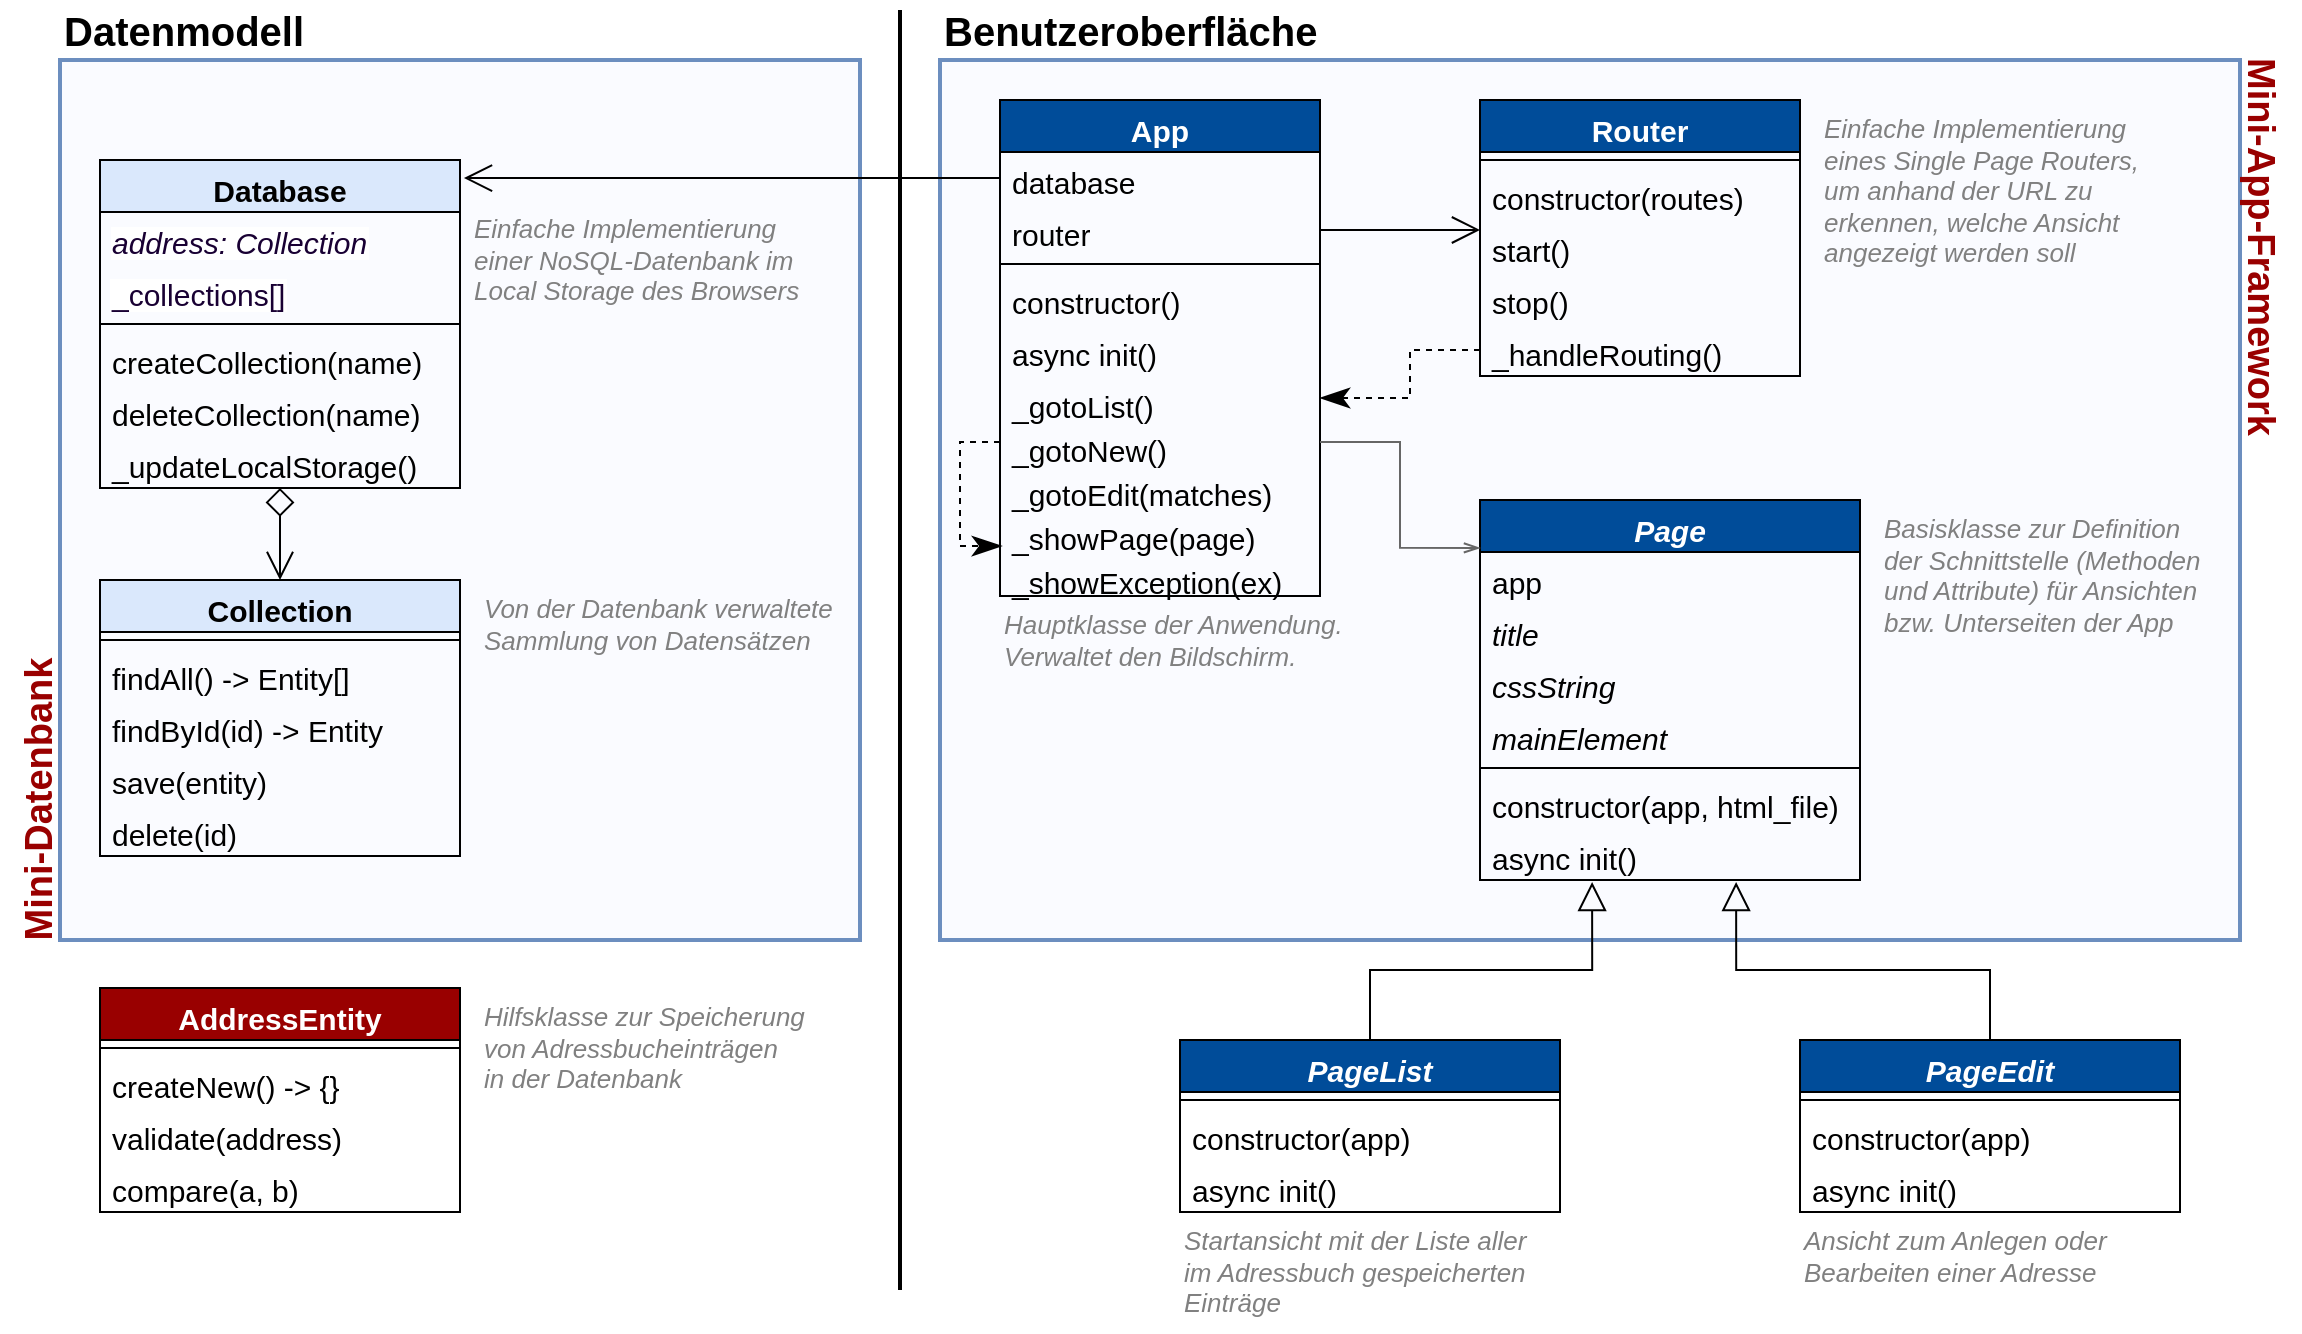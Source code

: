 <mxfile version="21.0.4" type="device" pages="2"><diagram name="alt" id="gewcMJZ1Z_0Oryai9zY1"><mxGraphModel dx="2234" dy="1173" grid="1" gridSize="10" guides="1" tooltips="1" connect="1" arrows="1" fold="1" page="0" pageScale="1" pageWidth="827" pageHeight="1169" math="0" shadow="0"><root><mxCell id="810E4ozcksoqxHECbWSF-0"/><mxCell id="810E4ozcksoqxHECbWSF-1" parent="810E4ozcksoqxHECbWSF-0"/><mxCell id="7myHhuKRYX317iCs845X-1" value="" style="rounded=0;whiteSpace=wrap;html=1;fillColor=#FAFBFF;strokeColor=#6c8ebf;strokeWidth=2;" vertex="1" parent="810E4ozcksoqxHECbWSF-1"><mxGeometry x="60" y="-55" width="650" height="440" as="geometry"/></mxCell><mxCell id="7myHhuKRYX317iCs845X-0" value="" style="rounded=0;whiteSpace=wrap;html=1;fillColor=#FAFBFF;strokeColor=#6c8ebf;strokeWidth=2;" vertex="1" parent="810E4ozcksoqxHECbWSF-1"><mxGeometry x="-380" y="-55" width="400" height="440" as="geometry"/></mxCell><mxCell id="810E4ozcksoqxHECbWSF-2" value="Database" style="swimlane;fontStyle=1;align=center;verticalAlign=top;childLayout=stackLayout;horizontal=1;startSize=26;horizontalStack=0;resizeParent=1;resizeParentMax=0;resizeLast=0;collapsible=0;marginBottom=0;fontSize=15;strokeColor=#000000;fillColor=#dae8fc;" vertex="1" parent="810E4ozcksoqxHECbWSF-1"><mxGeometry x="-360" y="-5" width="180" height="164" as="geometry"/></mxCell><mxCell id="810E4ozcksoqxHECbWSF-3" value="address: Collection" style="text;strokeColor=none;fillColor=none;align=left;verticalAlign=top;spacingLeft=4;spacingRight=4;overflow=hidden;rotatable=0;points=[[0,0.5],[1,0.5]];portConstraint=eastwest;fontSize=15;fontColor=#190033;labelBackgroundColor=default;fontStyle=2" vertex="1" parent="810E4ozcksoqxHECbWSF-2"><mxGeometry y="26" width="180" height="26" as="geometry"/></mxCell><mxCell id="810E4ozcksoqxHECbWSF-4" value="_collections[]" style="text;strokeColor=none;fillColor=none;align=left;verticalAlign=top;spacingLeft=4;spacingRight=4;overflow=hidden;rotatable=0;points=[[0,0.5],[1,0.5]];portConstraint=eastwest;fontSize=15;fontColor=#190033;labelBackgroundColor=default;" vertex="1" parent="810E4ozcksoqxHECbWSF-2"><mxGeometry y="52" width="180" height="26" as="geometry"/></mxCell><mxCell id="810E4ozcksoqxHECbWSF-5" value="" style="line;strokeWidth=1;fillColor=none;align=left;verticalAlign=middle;spacingTop=-1;spacingLeft=3;spacingRight=3;rotatable=0;labelPosition=right;points=[];portConstraint=eastwest;fontSize=15;fontColor=#4C0099;" vertex="1" parent="810E4ozcksoqxHECbWSF-2"><mxGeometry y="78" width="180" height="8" as="geometry"/></mxCell><mxCell id="810E4ozcksoqxHECbWSF-6" value="createCollection(name)" style="text;strokeColor=none;fillColor=none;align=left;verticalAlign=top;spacingLeft=4;spacingRight=4;overflow=hidden;rotatable=0;points=[[0,0.5],[1,0.5]];portConstraint=eastwest;fontSize=15;fontColor=#000000;" vertex="1" parent="810E4ozcksoqxHECbWSF-2"><mxGeometry y="86" width="180" height="26" as="geometry"/></mxCell><mxCell id="810E4ozcksoqxHECbWSF-7" value="deleteCollection(name)" style="text;strokeColor=none;fillColor=none;align=left;verticalAlign=top;spacingLeft=4;spacingRight=4;overflow=hidden;rotatable=0;points=[[0,0.5],[1,0.5]];portConstraint=eastwest;fontSize=15;fontColor=#000000;" vertex="1" parent="810E4ozcksoqxHECbWSF-2"><mxGeometry y="112" width="180" height="26" as="geometry"/></mxCell><mxCell id="810E4ozcksoqxHECbWSF-8" value="_updateLocalStorage()" style="text;strokeColor=none;fillColor=none;align=left;verticalAlign=top;spacingLeft=4;spacingRight=4;overflow=hidden;rotatable=0;points=[[0,0.5],[1,0.5]];portConstraint=eastwest;fontSize=15;fontColor=#000000;" vertex="1" parent="810E4ozcksoqxHECbWSF-2"><mxGeometry y="138" width="180" height="26" as="geometry"/></mxCell><mxCell id="810E4ozcksoqxHECbWSF-9" value="Collection" style="swimlane;fontStyle=1;align=center;verticalAlign=top;childLayout=stackLayout;horizontal=1;startSize=26;horizontalStack=0;resizeParent=1;resizeParentMax=0;resizeLast=0;collapsible=0;marginBottom=0;fontSize=15;strokeColor=#000000;fillColor=#dae8fc;" vertex="1" parent="810E4ozcksoqxHECbWSF-1"><mxGeometry x="-360" y="205" width="180" height="138" as="geometry"/></mxCell><mxCell id="810E4ozcksoqxHECbWSF-10" value="" style="line;strokeWidth=1;fillColor=none;align=left;verticalAlign=middle;spacingTop=-1;spacingLeft=3;spacingRight=3;rotatable=0;labelPosition=right;points=[];portConstraint=eastwest;fontSize=15;fontColor=#4C0099;" vertex="1" parent="810E4ozcksoqxHECbWSF-9"><mxGeometry y="26" width="180" height="8" as="geometry"/></mxCell><mxCell id="810E4ozcksoqxHECbWSF-11" value="findAll() -&gt; Entity[]" style="text;strokeColor=none;fillColor=none;align=left;verticalAlign=top;spacingLeft=4;spacingRight=4;overflow=hidden;rotatable=0;points=[[0,0.5],[1,0.5]];portConstraint=eastwest;fontSize=15;fontColor=#000000;" vertex="1" parent="810E4ozcksoqxHECbWSF-9"><mxGeometry y="34" width="180" height="26" as="geometry"/></mxCell><mxCell id="810E4ozcksoqxHECbWSF-12" value="findById(id) -&gt; Entity" style="text;strokeColor=none;fillColor=none;align=left;verticalAlign=top;spacingLeft=4;spacingRight=4;overflow=hidden;rotatable=0;points=[[0,0.5],[1,0.5]];portConstraint=eastwest;fontSize=15;fontColor=#000000;" vertex="1" parent="810E4ozcksoqxHECbWSF-9"><mxGeometry y="60" width="180" height="26" as="geometry"/></mxCell><mxCell id="810E4ozcksoqxHECbWSF-13" value="save(entity)" style="text;strokeColor=none;fillColor=none;align=left;verticalAlign=top;spacingLeft=4;spacingRight=4;overflow=hidden;rotatable=0;points=[[0,0.5],[1,0.5]];portConstraint=eastwest;fontSize=15;fontColor=#000000;" vertex="1" parent="810E4ozcksoqxHECbWSF-9"><mxGeometry y="86" width="180" height="26" as="geometry"/></mxCell><mxCell id="810E4ozcksoqxHECbWSF-14" value="delete(id)" style="text;strokeColor=none;fillColor=none;align=left;verticalAlign=top;spacingLeft=4;spacingRight=4;overflow=hidden;rotatable=0;points=[[0,0.5],[1,0.5]];portConstraint=eastwest;fontSize=15;fontColor=#000000;" vertex="1" parent="810E4ozcksoqxHECbWSF-9"><mxGeometry y="112" width="180" height="26" as="geometry"/></mxCell><mxCell id="810E4ozcksoqxHECbWSF-15" value="" style="endArrow=open;html=1;rounded=0;fontSize=15;fontColor=#190033;strokeColor=#000000;strokeWidth=1;endFill=0;endSize=12;startSize=12;startArrow=diamond;startFill=0;entryX=0.5;entryY=0;entryDx=0;entryDy=0;exitX=0.5;exitY=1;exitDx=0;exitDy=0;" edge="1" parent="810E4ozcksoqxHECbWSF-1" source="810E4ozcksoqxHECbWSF-2" target="810E4ozcksoqxHECbWSF-9"><mxGeometry width="50" height="50" relative="1" as="geometry"><mxPoint x="-280" y="175" as="sourcePoint"/><mxPoint x="230" y="265" as="targetPoint"/></mxGeometry></mxCell><mxCell id="810E4ozcksoqxHECbWSF-16" value="&lt;div style=&quot;font-size: 20px&quot;&gt;&lt;font style=&quot;font-size: 20px&quot;&gt;&lt;b&gt;Datenmodell&lt;/b&gt;&lt;/font&gt;&lt;/div&gt;" style="text;html=1;align=left;verticalAlign=middle;resizable=0;points=[];autosize=1;strokeColor=none;fillColor=none;" vertex="1" parent="810E4ozcksoqxHECbWSF-1"><mxGeometry x="-380" y="-80" width="140" height="20" as="geometry"/></mxCell><mxCell id="810E4ozcksoqxHECbWSF-17" value="" style="endArrow=none;html=1;rounded=0;fontSize=12;fontColor=#000000;strokeWidth=2;strokeColor=#000000;" edge="1" parent="810E4ozcksoqxHECbWSF-1"><mxGeometry width="50" height="50" relative="1" as="geometry"><mxPoint x="40" y="560" as="sourcePoint"/><mxPoint x="40" y="-80" as="targetPoint"/></mxGeometry></mxCell><mxCell id="810E4ozcksoqxHECbWSF-18" value="Benutzeroberfläche" style="text;html=1;align=left;verticalAlign=middle;resizable=0;points=[];autosize=1;strokeColor=none;fillColor=none;fontStyle=1;fontSize=20;" vertex="1" parent="810E4ozcksoqxHECbWSF-1"><mxGeometry x="60" y="-85" width="200" height="30" as="geometry"/></mxCell><mxCell id="810E4ozcksoqxHECbWSF-19" value="Router" style="swimlane;fontStyle=1;align=center;verticalAlign=top;childLayout=stackLayout;horizontal=1;startSize=26;horizontalStack=0;resizeParent=1;resizeParentMax=0;resizeLast=0;collapsible=0;marginBottom=0;labelBackgroundColor=none;labelBorderColor=none;fontSize=15;strokeColor=#000000;fillColor=#004C99;fontColor=#FFFFFF;" vertex="1" parent="810E4ozcksoqxHECbWSF-1"><mxGeometry x="330" y="-35" width="160" height="138" as="geometry"/></mxCell><mxCell id="810E4ozcksoqxHECbWSF-20" value="" style="line;strokeWidth=1;fillColor=none;align=left;verticalAlign=middle;spacingTop=-1;spacingLeft=3;spacingRight=3;rotatable=0;labelPosition=right;points=[];portConstraint=eastwest;labelBackgroundColor=none;labelBorderColor=none;fontSize=15;fontColor=#FFFFFF;" vertex="1" parent="810E4ozcksoqxHECbWSF-19"><mxGeometry y="26" width="160" height="8" as="geometry"/></mxCell><mxCell id="810E4ozcksoqxHECbWSF-21" value="constructor(routes)" style="text;strokeColor=none;fillColor=none;align=left;verticalAlign=top;spacingLeft=4;spacingRight=4;overflow=hidden;rotatable=0;points=[[0,0.5],[1,0.5]];portConstraint=eastwest;labelBackgroundColor=none;labelBorderColor=none;fontSize=15;fontColor=#000000;" vertex="1" parent="810E4ozcksoqxHECbWSF-19"><mxGeometry y="34" width="160" height="26" as="geometry"/></mxCell><mxCell id="810E4ozcksoqxHECbWSF-22" value="start()" style="text;strokeColor=none;fillColor=none;align=left;verticalAlign=top;spacingLeft=4;spacingRight=4;overflow=hidden;rotatable=0;points=[[0,0.5],[1,0.5]];portConstraint=eastwest;labelBackgroundColor=none;labelBorderColor=none;fontSize=15;fontColor=#000000;" vertex="1" parent="810E4ozcksoqxHECbWSF-19"><mxGeometry y="60" width="160" height="26" as="geometry"/></mxCell><mxCell id="810E4ozcksoqxHECbWSF-23" value="stop()" style="text;strokeColor=none;fillColor=none;align=left;verticalAlign=top;spacingLeft=4;spacingRight=4;overflow=hidden;rotatable=0;points=[[0,0.5],[1,0.5]];portConstraint=eastwest;labelBackgroundColor=none;labelBorderColor=none;fontSize=15;fontColor=#000000;" vertex="1" parent="810E4ozcksoqxHECbWSF-19"><mxGeometry y="86" width="160" height="26" as="geometry"/></mxCell><mxCell id="810E4ozcksoqxHECbWSF-24" value="_handleRouting()" style="text;strokeColor=none;fillColor=none;align=left;verticalAlign=top;spacingLeft=4;spacingRight=4;overflow=hidden;rotatable=0;points=[[0,0.5],[1,0.5]];portConstraint=eastwest;labelBackgroundColor=none;labelBorderColor=none;fontSize=15;fontColor=#000000;" vertex="1" parent="810E4ozcksoqxHECbWSF-19"><mxGeometry y="112" width="160" height="26" as="geometry"/></mxCell><mxCell id="810E4ozcksoqxHECbWSF-25" value="App" style="swimlane;fontStyle=1;align=center;verticalAlign=top;childLayout=stackLayout;horizontal=1;startSize=26;horizontalStack=0;resizeParent=1;resizeParentMax=0;resizeLast=0;collapsible=0;marginBottom=0;labelBackgroundColor=none;labelBorderColor=none;fontSize=15;fontColor=#FFFFFF;strokeColor=#000000;fillColor=#004C99;" vertex="1" parent="810E4ozcksoqxHECbWSF-1"><mxGeometry x="90" y="-35" width="160" height="248" as="geometry"/></mxCell><mxCell id="810E4ozcksoqxHECbWSF-26" value="database" style="text;strokeColor=none;fillColor=none;align=left;verticalAlign=top;spacingLeft=4;spacingRight=4;overflow=hidden;rotatable=0;points=[[0,0.5],[1,0.5]];portConstraint=eastwest;labelBackgroundColor=none;labelBorderColor=none;fontSize=15;fontColor=#000000;" vertex="1" parent="810E4ozcksoqxHECbWSF-25"><mxGeometry y="26" width="160" height="26" as="geometry"/></mxCell><mxCell id="810E4ozcksoqxHECbWSF-27" value="router" style="text;strokeColor=none;fillColor=none;align=left;verticalAlign=top;spacingLeft=4;spacingRight=4;overflow=hidden;rotatable=0;points=[[0,0.5],[1,0.5]];portConstraint=eastwest;labelBackgroundColor=none;labelBorderColor=none;fontSize=15;fontColor=#000000;" vertex="1" parent="810E4ozcksoqxHECbWSF-25"><mxGeometry y="52" width="160" height="26" as="geometry"/></mxCell><mxCell id="810E4ozcksoqxHECbWSF-28" value="" style="line;strokeWidth=1;fillColor=none;align=left;verticalAlign=middle;spacingTop=-1;spacingLeft=3;spacingRight=3;rotatable=0;labelPosition=right;points=[];portConstraint=eastwest;labelBackgroundColor=none;labelBorderColor=none;fontSize=15;fontColor=#000000;" vertex="1" parent="810E4ozcksoqxHECbWSF-25"><mxGeometry y="78" width="160" height="8" as="geometry"/></mxCell><mxCell id="810E4ozcksoqxHECbWSF-29" value="constructor()" style="text;strokeColor=none;fillColor=none;align=left;verticalAlign=top;spacingLeft=4;spacingRight=4;overflow=hidden;rotatable=0;points=[[0,0.5],[1,0.5]];portConstraint=eastwest;labelBackgroundColor=none;labelBorderColor=none;fontSize=15;fontColor=#000000;" vertex="1" parent="810E4ozcksoqxHECbWSF-25"><mxGeometry y="86" width="160" height="26" as="geometry"/></mxCell><mxCell id="810E4ozcksoqxHECbWSF-30" value="async init()" style="text;strokeColor=none;fillColor=none;align=left;verticalAlign=top;spacingLeft=4;spacingRight=4;overflow=hidden;rotatable=0;points=[[0,0.5],[1,0.5]];portConstraint=eastwest;labelBackgroundColor=none;labelBorderColor=none;fontSize=15;fontColor=#000000;" vertex="1" parent="810E4ozcksoqxHECbWSF-25"><mxGeometry y="112" width="160" height="26" as="geometry"/></mxCell><mxCell id="810E4ozcksoqxHECbWSF-31" style="edgeStyle=orthogonalEdgeStyle;rounded=0;orthogonalLoop=1;jettySize=auto;html=1;entryX=0.006;entryY=0.864;entryDx=0;entryDy=0;entryPerimeter=0;dashed=1;fontSize=15;fontColor=#FFFFFF;startArrow=none;startFill=0;endArrow=classicThin;endFill=1;startSize=12;endSize=12;strokeColor=#000000;strokeWidth=1;exitX=0;exitY=0.5;exitDx=0;exitDy=0;" edge="1" parent="810E4ozcksoqxHECbWSF-25" source="810E4ozcksoqxHECbWSF-33" target="810E4ozcksoqxHECbWSF-35"><mxGeometry relative="1" as="geometry"/></mxCell><mxCell id="810E4ozcksoqxHECbWSF-32" value="_gotoList()" style="text;strokeColor=none;fillColor=none;align=left;verticalAlign=top;spacingLeft=4;spacingRight=4;overflow=hidden;rotatable=0;points=[[0,0.5],[1,0.5]];portConstraint=eastwest;labelBackgroundColor=none;labelBorderColor=none;fontSize=15;fontColor=#000000;" vertex="1" parent="810E4ozcksoqxHECbWSF-25"><mxGeometry y="138" width="160" height="22" as="geometry"/></mxCell><mxCell id="810E4ozcksoqxHECbWSF-33" value="_gotoNew()" style="text;strokeColor=none;fillColor=none;align=left;verticalAlign=top;spacingLeft=4;spacingRight=4;overflow=hidden;rotatable=0;points=[[0,0.5],[1,0.5]];portConstraint=eastwest;labelBackgroundColor=none;labelBorderColor=none;fontSize=15;fontColor=#000000;" vertex="1" parent="810E4ozcksoqxHECbWSF-25"><mxGeometry y="160" width="160" height="22" as="geometry"/></mxCell><mxCell id="810E4ozcksoqxHECbWSF-34" value="_gotoEdit(matches)" style="text;strokeColor=none;fillColor=none;align=left;verticalAlign=top;spacingLeft=4;spacingRight=4;overflow=hidden;rotatable=0;points=[[0,0.5],[1,0.5]];portConstraint=eastwest;labelBackgroundColor=none;labelBorderColor=none;fontSize=15;fontColor=#000000;" vertex="1" parent="810E4ozcksoqxHECbWSF-25"><mxGeometry y="182" width="160" height="22" as="geometry"/></mxCell><mxCell id="810E4ozcksoqxHECbWSF-35" value="_showPage(page)" style="text;strokeColor=none;fillColor=none;align=left;verticalAlign=top;spacingLeft=4;spacingRight=4;overflow=hidden;rotatable=0;points=[[0,0.5],[1,0.5]];portConstraint=eastwest;labelBackgroundColor=none;labelBorderColor=none;fontSize=15;fontColor=#000000;" vertex="1" parent="810E4ozcksoqxHECbWSF-25"><mxGeometry y="204" width="160" height="22" as="geometry"/></mxCell><mxCell id="810E4ozcksoqxHECbWSF-36" value="_showException(ex)" style="text;strokeColor=none;fillColor=none;align=left;verticalAlign=top;spacingLeft=4;spacingRight=4;overflow=hidden;rotatable=0;points=[[0,0.5],[1,0.5]];portConstraint=eastwest;labelBackgroundColor=none;labelBorderColor=none;fontSize=15;fontColor=#000000;" vertex="1" parent="810E4ozcksoqxHECbWSF-25"><mxGeometry y="226" width="160" height="22" as="geometry"/></mxCell><mxCell id="810E4ozcksoqxHECbWSF-37" style="edgeStyle=orthogonalEdgeStyle;rounded=0;orthogonalLoop=1;jettySize=auto;html=1;exitX=0;exitY=0.5;exitDx=0;exitDy=0;entryX=1.011;entryY=0.055;entryDx=0;entryDy=0;entryPerimeter=0;fontSize=15;fontColor=#FFFFFF;startArrow=none;startFill=0;endArrow=open;endFill=0;startSize=12;endSize=12;strokeColor=#000000;strokeWidth=1;" edge="1" parent="810E4ozcksoqxHECbWSF-1" source="810E4ozcksoqxHECbWSF-26" target="810E4ozcksoqxHECbWSF-2"><mxGeometry relative="1" as="geometry"/></mxCell><mxCell id="810E4ozcksoqxHECbWSF-38" style="edgeStyle=orthogonalEdgeStyle;rounded=0;orthogonalLoop=1;jettySize=auto;html=1;exitX=1;exitY=0.5;exitDx=0;exitDy=0;entryX=0;entryY=0.192;entryDx=0;entryDy=0;entryPerimeter=0;fontSize=15;fontColor=#FFFFFF;startArrow=none;startFill=0;endArrow=open;endFill=0;startSize=12;endSize=12;strokeColor=#000000;strokeWidth=1;" edge="1" parent="810E4ozcksoqxHECbWSF-1" source="810E4ozcksoqxHECbWSF-27" target="810E4ozcksoqxHECbWSF-22"><mxGeometry relative="1" as="geometry"/></mxCell><mxCell id="810E4ozcksoqxHECbWSF-39" style="edgeStyle=orthogonalEdgeStyle;rounded=0;orthogonalLoop=1;jettySize=auto;html=1;fontSize=15;fontColor=#FFFFFF;startArrow=none;startFill=0;endArrow=classicThin;endFill=1;startSize=12;endSize=12;strokeColor=#000000;strokeWidth=1;dashed=1;" edge="1" parent="810E4ozcksoqxHECbWSF-1" source="810E4ozcksoqxHECbWSF-24" target="810E4ozcksoqxHECbWSF-32"><mxGeometry relative="1" as="geometry"/></mxCell><mxCell id="810E4ozcksoqxHECbWSF-40" value="Page" style="swimlane;fontStyle=3;align=center;verticalAlign=top;childLayout=stackLayout;horizontal=1;startSize=26;horizontalStack=0;resizeParent=1;resizeParentMax=0;resizeLast=0;collapsible=0;marginBottom=0;labelBackgroundColor=none;labelBorderColor=none;fontSize=15;fontColor=#FFFFFF;strokeColor=#000000;fillColor=#004C99;" vertex="1" parent="810E4ozcksoqxHECbWSF-1"><mxGeometry x="330" y="165" width="190" height="190" as="geometry"/></mxCell><mxCell id="810E4ozcksoqxHECbWSF-41" value="app" style="text;strokeColor=none;fillColor=none;align=left;verticalAlign=top;spacingLeft=4;spacingRight=4;overflow=hidden;rotatable=0;points=[[0,0.5],[1,0.5]];portConstraint=eastwest;labelBackgroundColor=none;labelBorderColor=none;fontSize=15;fontColor=#000000;" vertex="1" parent="810E4ozcksoqxHECbWSF-40"><mxGeometry y="26" width="190" height="26" as="geometry"/></mxCell><mxCell id="810E4ozcksoqxHECbWSF-42" value="title" style="text;strokeColor=none;fillColor=none;align=left;verticalAlign=top;spacingLeft=4;spacingRight=4;overflow=hidden;rotatable=0;points=[[0,0.5],[1,0.5]];portConstraint=eastwest;labelBackgroundColor=none;labelBorderColor=none;fontSize=15;fontColor=#000000;fontStyle=2" vertex="1" parent="810E4ozcksoqxHECbWSF-40"><mxGeometry y="52" width="190" height="26" as="geometry"/></mxCell><mxCell id="810E4ozcksoqxHECbWSF-43" value="cssString" style="text;strokeColor=none;fillColor=none;align=left;verticalAlign=top;spacingLeft=4;spacingRight=4;overflow=hidden;rotatable=0;points=[[0,0.5],[1,0.5]];portConstraint=eastwest;labelBackgroundColor=none;labelBorderColor=none;fontSize=15;fontColor=#000000;fontStyle=2" vertex="1" parent="810E4ozcksoqxHECbWSF-40"><mxGeometry y="78" width="190" height="26" as="geometry"/></mxCell><mxCell id="810E4ozcksoqxHECbWSF-44" value="mainElement" style="text;strokeColor=none;fillColor=none;align=left;verticalAlign=top;spacingLeft=4;spacingRight=4;overflow=hidden;rotatable=0;points=[[0,0.5],[1,0.5]];portConstraint=eastwest;labelBackgroundColor=none;labelBorderColor=none;fontSize=15;fontColor=#000000;fontStyle=2" vertex="1" parent="810E4ozcksoqxHECbWSF-40"><mxGeometry y="104" width="190" height="26" as="geometry"/></mxCell><mxCell id="810E4ozcksoqxHECbWSF-45" value="" style="line;strokeWidth=1;fillColor=none;align=left;verticalAlign=middle;spacingTop=-1;spacingLeft=3;spacingRight=3;rotatable=0;labelPosition=right;points=[];portConstraint=eastwest;labelBackgroundColor=none;labelBorderColor=none;fontSize=15;fontColor=#FFFFFF;" vertex="1" parent="810E4ozcksoqxHECbWSF-40"><mxGeometry y="130" width="190" height="8" as="geometry"/></mxCell><mxCell id="810E4ozcksoqxHECbWSF-46" value="constructor(app, html_file)" style="text;strokeColor=none;fillColor=none;align=left;verticalAlign=top;spacingLeft=4;spacingRight=4;overflow=hidden;rotatable=0;points=[[0,0.5],[1,0.5]];portConstraint=eastwest;labelBackgroundColor=none;labelBorderColor=none;fontSize=15;fontColor=#000000;" vertex="1" parent="810E4ozcksoqxHECbWSF-40"><mxGeometry y="138" width="190" height="26" as="geometry"/></mxCell><mxCell id="810E4ozcksoqxHECbWSF-47" value="async init()" style="text;strokeColor=none;fillColor=none;align=left;verticalAlign=top;spacingLeft=4;spacingRight=4;overflow=hidden;rotatable=0;points=[[0,0.5],[1,0.5]];portConstraint=eastwest;labelBackgroundColor=none;labelBorderColor=none;fontSize=15;fontColor=#000000;" vertex="1" parent="810E4ozcksoqxHECbWSF-40"><mxGeometry y="164" width="190" height="26" as="geometry"/></mxCell><mxCell id="810E4ozcksoqxHECbWSF-48" style="edgeStyle=orthogonalEdgeStyle;rounded=0;orthogonalLoop=1;jettySize=auto;html=1;exitX=1;exitY=0.5;exitDx=0;exitDy=0;entryX=0;entryY=0.126;entryDx=0;entryDy=0;entryPerimeter=0;fontSize=15;fontColor=#000000;startArrow=none;startFill=0;endArrow=openThin;endFill=0;startSize=6;endSize=6;strokeColor=#666666;strokeWidth=1;fillColor=#f5f5f5;" edge="1" parent="810E4ozcksoqxHECbWSF-1" source="810E4ozcksoqxHECbWSF-33" target="810E4ozcksoqxHECbWSF-40"><mxGeometry relative="1" as="geometry"/></mxCell><mxCell id="810E4ozcksoqxHECbWSF-49" style="edgeStyle=orthogonalEdgeStyle;rounded=0;orthogonalLoop=1;jettySize=auto;html=1;exitX=0.5;exitY=0;exitDx=0;exitDy=0;entryX=0.295;entryY=1.038;entryDx=0;entryDy=0;entryPerimeter=0;fontSize=15;fontColor=#000000;startArrow=none;startFill=0;endArrow=block;endFill=0;startSize=12;endSize=12;strokeColor=#000000;strokeWidth=1;" edge="1" parent="810E4ozcksoqxHECbWSF-1" source="810E4ozcksoqxHECbWSF-50" target="810E4ozcksoqxHECbWSF-47"><mxGeometry relative="1" as="geometry"/></mxCell><mxCell id="810E4ozcksoqxHECbWSF-50" value="PageList" style="swimlane;fontStyle=3;align=center;verticalAlign=top;childLayout=stackLayout;horizontal=1;startSize=26;horizontalStack=0;resizeParent=1;resizeParentMax=0;resizeLast=0;collapsible=0;marginBottom=0;labelBackgroundColor=none;labelBorderColor=none;fontSize=15;fontColor=#FFFFFF;strokeColor=#000000;fillColor=#004C99;" vertex="1" parent="810E4ozcksoqxHECbWSF-1"><mxGeometry x="180" y="435" width="190" height="86" as="geometry"/></mxCell><mxCell id="810E4ozcksoqxHECbWSF-51" value="" style="line;strokeWidth=1;fillColor=none;align=left;verticalAlign=middle;spacingTop=-1;spacingLeft=3;spacingRight=3;rotatable=0;labelPosition=right;points=[];portConstraint=eastwest;labelBackgroundColor=none;labelBorderColor=none;fontSize=15;fontColor=#FFFFFF;" vertex="1" parent="810E4ozcksoqxHECbWSF-50"><mxGeometry y="26" width="190" height="8" as="geometry"/></mxCell><mxCell id="810E4ozcksoqxHECbWSF-52" value="constructor(app)" style="text;strokeColor=none;fillColor=none;align=left;verticalAlign=top;spacingLeft=4;spacingRight=4;overflow=hidden;rotatable=0;points=[[0,0.5],[1,0.5]];portConstraint=eastwest;labelBackgroundColor=none;labelBorderColor=none;fontSize=15;fontColor=#000000;" vertex="1" parent="810E4ozcksoqxHECbWSF-50"><mxGeometry y="34" width="190" height="26" as="geometry"/></mxCell><mxCell id="810E4ozcksoqxHECbWSF-53" value="async init()" style="text;strokeColor=none;fillColor=none;align=left;verticalAlign=top;spacingLeft=4;spacingRight=4;overflow=hidden;rotatable=0;points=[[0,0.5],[1,0.5]];portConstraint=eastwest;labelBackgroundColor=none;labelBorderColor=none;fontSize=15;fontColor=#000000;" vertex="1" parent="810E4ozcksoqxHECbWSF-50"><mxGeometry y="60" width="190" height="26" as="geometry"/></mxCell><mxCell id="810E4ozcksoqxHECbWSF-54" style="edgeStyle=orthogonalEdgeStyle;rounded=0;orthogonalLoop=1;jettySize=auto;html=1;entryX=0.674;entryY=1.038;entryDx=0;entryDy=0;entryPerimeter=0;fontSize=15;fontColor=#000000;startArrow=none;startFill=0;endArrow=block;endFill=0;startSize=12;endSize=12;strokeColor=#000000;strokeWidth=1;" edge="1" parent="810E4ozcksoqxHECbWSF-1" source="810E4ozcksoqxHECbWSF-55" target="810E4ozcksoqxHECbWSF-47"><mxGeometry relative="1" as="geometry"/></mxCell><mxCell id="810E4ozcksoqxHECbWSF-55" value="PageEdit" style="swimlane;fontStyle=3;align=center;verticalAlign=top;childLayout=stackLayout;horizontal=1;startSize=26;horizontalStack=0;resizeParent=1;resizeParentMax=0;resizeLast=0;collapsible=0;marginBottom=0;labelBackgroundColor=none;labelBorderColor=none;fontSize=15;fontColor=#FFFFFF;strokeColor=#000000;fillColor=#004C99;" vertex="1" parent="810E4ozcksoqxHECbWSF-1"><mxGeometry x="490" y="435" width="190" height="86" as="geometry"/></mxCell><mxCell id="810E4ozcksoqxHECbWSF-56" value="" style="line;strokeWidth=1;fillColor=none;align=left;verticalAlign=middle;spacingTop=-1;spacingLeft=3;spacingRight=3;rotatable=0;labelPosition=right;points=[];portConstraint=eastwest;labelBackgroundColor=none;labelBorderColor=none;fontSize=15;fontColor=#FFFFFF;" vertex="1" parent="810E4ozcksoqxHECbWSF-55"><mxGeometry y="26" width="190" height="8" as="geometry"/></mxCell><mxCell id="810E4ozcksoqxHECbWSF-57" value="constructor(app)" style="text;strokeColor=none;fillColor=none;align=left;verticalAlign=top;spacingLeft=4;spacingRight=4;overflow=hidden;rotatable=0;points=[[0,0.5],[1,0.5]];portConstraint=eastwest;labelBackgroundColor=none;labelBorderColor=none;fontSize=15;fontColor=#000000;" vertex="1" parent="810E4ozcksoqxHECbWSF-55"><mxGeometry y="34" width="190" height="26" as="geometry"/></mxCell><mxCell id="810E4ozcksoqxHECbWSF-58" value="async init()" style="text;strokeColor=none;fillColor=none;align=left;verticalAlign=top;spacingLeft=4;spacingRight=4;overflow=hidden;rotatable=0;points=[[0,0.5],[1,0.5]];portConstraint=eastwest;labelBackgroundColor=none;labelBorderColor=none;fontSize=15;fontColor=#000000;" vertex="1" parent="810E4ozcksoqxHECbWSF-55"><mxGeometry y="60" width="190" height="26" as="geometry"/></mxCell><mxCell id="810E4ozcksoqxHECbWSF-59" value="AddressEntity" style="swimlane;fontStyle=1;align=center;verticalAlign=top;childLayout=stackLayout;horizontal=1;startSize=26;horizontalStack=0;resizeParent=1;resizeParentMax=0;resizeLast=0;collapsible=1;marginBottom=0;fillColor=#990000;fontColor=#FFFFFF;fontSize=15;" vertex="1" parent="810E4ozcksoqxHECbWSF-1"><mxGeometry x="-360" y="409" width="180" height="112" as="geometry"/></mxCell><mxCell id="810E4ozcksoqxHECbWSF-60" value="" style="line;strokeWidth=1;fillColor=none;align=left;verticalAlign=middle;spacingTop=-1;spacingLeft=3;spacingRight=3;rotatable=0;labelPosition=right;points=[];portConstraint=eastwest;strokeColor=inherit;" vertex="1" parent="810E4ozcksoqxHECbWSF-59"><mxGeometry y="26" width="180" height="8" as="geometry"/></mxCell><mxCell id="810E4ozcksoqxHECbWSF-61" value="createNew() -&gt; {}" style="text;strokeColor=none;fillColor=none;align=left;verticalAlign=top;spacingLeft=4;spacingRight=4;overflow=hidden;rotatable=0;points=[[0,0.5],[1,0.5]];portConstraint=eastwest;fontSize=15;" vertex="1" parent="810E4ozcksoqxHECbWSF-59"><mxGeometry y="34" width="180" height="26" as="geometry"/></mxCell><mxCell id="810E4ozcksoqxHECbWSF-62" value="validate(address)" style="text;strokeColor=none;fillColor=none;align=left;verticalAlign=top;spacingLeft=4;spacingRight=4;overflow=hidden;rotatable=0;points=[[0,0.5],[1,0.5]];portConstraint=eastwest;fontSize=15;" vertex="1" parent="810E4ozcksoqxHECbWSF-59"><mxGeometry y="60" width="180" height="26" as="geometry"/></mxCell><mxCell id="810E4ozcksoqxHECbWSF-63" value="compare(a, b)" style="text;strokeColor=none;fillColor=none;align=left;verticalAlign=top;spacingLeft=4;spacingRight=4;overflow=hidden;rotatable=0;points=[[0,0.5],[1,0.5]];portConstraint=eastwest;fontSize=15;" vertex="1" parent="810E4ozcksoqxHECbWSF-59"><mxGeometry y="86" width="180" height="26" as="geometry"/></mxCell><mxCell id="810E4ozcksoqxHECbWSF-64" value="&lt;div&gt;Einfache Implementierung&lt;/div&gt;&lt;div&gt;einer NoSQL-Datenbank im&lt;/div&gt;&lt;div&gt;Local Storage des Browsers&lt;br&gt;&lt;/div&gt;" style="text;html=1;align=left;verticalAlign=top;resizable=0;points=[];autosize=1;strokeColor=none;fillColor=none;fontSize=13;fontColor=#808080;fontStyle=2" vertex="1" parent="810E4ozcksoqxHECbWSF-1"><mxGeometry x="-175" y="15" width="190" height="60" as="geometry"/></mxCell><mxCell id="810E4ozcksoqxHECbWSF-65" value="&lt;div&gt;Von der Datenbank verwaltete&lt;/div&gt;&lt;div&gt;Sammlung von Datensätzen&lt;br&gt;&lt;/div&gt;" style="text;html=1;align=left;verticalAlign=top;resizable=0;points=[];autosize=1;strokeColor=none;fillColor=none;fontSize=13;fontColor=#808080;fontStyle=2" vertex="1" parent="810E4ozcksoqxHECbWSF-1"><mxGeometry x="-170" y="205" width="200" height="40" as="geometry"/></mxCell><mxCell id="810E4ozcksoqxHECbWSF-66" value="&lt;div&gt;Hilfsklasse zur Speicherung&lt;/div&gt;&lt;div&gt;von Adressbucheinträgen&lt;/div&gt;&lt;div&gt;in der Datenbank&lt;br&gt;&lt;/div&gt;" style="text;html=1;align=left;verticalAlign=top;resizable=0;points=[];autosize=1;strokeColor=none;fillColor=none;fontSize=13;fontColor=#808080;fontStyle=2" vertex="1" parent="810E4ozcksoqxHECbWSF-1"><mxGeometry x="-170" y="409" width="180" height="60" as="geometry"/></mxCell><mxCell id="810E4ozcksoqxHECbWSF-67" value="&lt;div&gt;Hauptklasse der Anwendung.&lt;/div&gt;&lt;div&gt;Verwaltet den Bildschirm.&lt;br&gt;&lt;/div&gt;" style="text;html=1;align=left;verticalAlign=top;resizable=0;points=[];autosize=1;strokeColor=none;fillColor=none;fontSize=13;fontColor=#808080;fontStyle=2" vertex="1" parent="810E4ozcksoqxHECbWSF-1"><mxGeometry x="90" y="213" width="190" height="40" as="geometry"/></mxCell><mxCell id="810E4ozcksoqxHECbWSF-68" value="&lt;div&gt;Einfache Implementierung&lt;/div&gt;&lt;div&gt;eines Single Page Routers,&lt;/div&gt;&lt;div&gt;um anhand der URL zu&lt;/div&gt;&lt;div&gt;erkennen, welche Ansicht&lt;/div&gt;&lt;div&gt;angezeigt werden soll&lt;br&gt;&lt;/div&gt;" style="text;html=1;align=left;verticalAlign=top;resizable=0;points=[];autosize=1;strokeColor=none;fillColor=none;fontSize=13;fontColor=#808080;fontStyle=2" vertex="1" parent="810E4ozcksoqxHECbWSF-1"><mxGeometry x="500" y="-35" width="180" height="90" as="geometry"/></mxCell><mxCell id="810E4ozcksoqxHECbWSF-69" value="&lt;div&gt;Basisklasse zur Definition&lt;/div&gt;&lt;div&gt;der Schnittstelle (Methoden&lt;/div&gt;&lt;div&gt;und Attribute) für Ansichten&lt;/div&gt;&lt;div&gt;bzw. Unterseiten der App&lt;br&gt;&lt;/div&gt;" style="text;html=1;align=left;verticalAlign=top;resizable=0;points=[];autosize=1;strokeColor=none;fillColor=none;fontSize=13;fontColor=#808080;fontStyle=2" vertex="1" parent="810E4ozcksoqxHECbWSF-1"><mxGeometry x="530" y="165" width="180" height="80" as="geometry"/></mxCell><mxCell id="810E4ozcksoqxHECbWSF-70" value="&lt;div&gt;Startansicht mit der Liste aller&lt;/div&gt;&lt;div&gt;im Adressbuch gespeicherten&lt;/div&gt;&lt;div&gt;Einträge&lt;br&gt;&lt;/div&gt;" style="text;html=1;align=left;verticalAlign=top;resizable=0;points=[];autosize=1;strokeColor=none;fillColor=none;fontSize=13;fontColor=#808080;fontStyle=2" vertex="1" parent="810E4ozcksoqxHECbWSF-1"><mxGeometry x="180" y="521" width="190" height="60" as="geometry"/></mxCell><mxCell id="810E4ozcksoqxHECbWSF-71" value="&lt;div&gt;Ansicht zum Anlegen oder&lt;/div&gt;&lt;div&gt;Bearbeiten einer Adresse&lt;br&gt;&lt;/div&gt;" style="text;html=1;align=left;verticalAlign=top;resizable=0;points=[];autosize=1;strokeColor=none;fillColor=none;fontSize=13;fontColor=#808080;fontStyle=2" vertex="1" parent="810E4ozcksoqxHECbWSF-1"><mxGeometry x="490" y="521" width="170" height="40" as="geometry"/></mxCell><mxCell id="7myHhuKRYX317iCs845X-2" value="&lt;div style=&quot;font-size: 19px;&quot;&gt;Mini-Datenbank&lt;/div&gt;" style="text;html=1;align=center;verticalAlign=middle;resizable=0;points=[];autosize=1;strokeColor=none;fillColor=none;fontColor=#990000;fontStyle=1;fontSize=19;rotation=-90;" vertex="1" parent="810E4ozcksoqxHECbWSF-1"><mxGeometry x="-470" y="295" width="160" height="40" as="geometry"/></mxCell><mxCell id="7myHhuKRYX317iCs845X-3" value="Mini-App-Framework" style="text;html=1;align=center;verticalAlign=middle;resizable=0;points=[];autosize=1;strokeColor=none;fillColor=none;fontColor=#990000;fontStyle=1;fontSize=19;rotation=90;" vertex="1" parent="810E4ozcksoqxHECbWSF-1"><mxGeometry x="615" y="18" width="210" height="40" as="geometry"/></mxCell></root></mxGraphModel></diagram><diagram name="neu" id="VpnKJFH2KxtAj-XRkFco"><mxGraphModel dx="1834" dy="1173" grid="1" gridSize="10" guides="1" tooltips="1" connect="1" arrows="1" fold="1" page="0" pageScale="1" pageWidth="827" pageHeight="1169" math="0" shadow="0"><root><mxCell id="Iqfzzd_25zFA0e7z7SD8-0"/><mxCell id="Iqfzzd_25zFA0e7z7SD8-1" parent="Iqfzzd_25zFA0e7z7SD8-0"/><mxCell id="Iqfzzd_25zFA0e7z7SD8-2" value="" style="rounded=0;whiteSpace=wrap;html=1;fillColor=#FAFBFF;strokeColor=#6c8ebf;strokeWidth=2;" vertex="1" parent="Iqfzzd_25zFA0e7z7SD8-1"><mxGeometry x="-210" y="-55" width="920" height="440" as="geometry"/></mxCell><mxCell id="Iqfzzd_25zFA0e7z7SD8-4" value="Backend" style="swimlane;fontStyle=1;align=center;verticalAlign=top;childLayout=stackLayout;horizontal=1;startSize=26;horizontalStack=0;resizeParent=1;resizeParentMax=0;resizeLast=0;collapsible=0;marginBottom=0;fontSize=15;strokeColor=#330000;fillColor=#990000;fontColor=#FAFBFF;" vertex="1" parent="Iqfzzd_25zFA0e7z7SD8-1"><mxGeometry x="-190" y="-8" width="190" height="86" as="geometry"/></mxCell><mxCell id="Iqfzzd_25zFA0e7z7SD8-6" value="_url" style="text;strokeColor=none;fillColor=none;align=left;verticalAlign=top;spacingLeft=4;spacingRight=4;overflow=hidden;rotatable=0;points=[[0,0.5],[1,0.5]];portConstraint=eastwest;fontSize=15;fontColor=#190033;labelBackgroundColor=default;" vertex="1" parent="Iqfzzd_25zFA0e7z7SD8-4"><mxGeometry y="26" width="190" height="26" as="geometry"/></mxCell><mxCell id="Iqfzzd_25zFA0e7z7SD8-7" value="" style="line;strokeWidth=1;fillColor=none;align=left;verticalAlign=middle;spacingTop=-1;spacingLeft=3;spacingRight=3;rotatable=0;labelPosition=right;points=[];portConstraint=eastwest;fontSize=15;fontColor=#4C0099;" vertex="1" parent="Iqfzzd_25zFA0e7z7SD8-4"><mxGeometry y="52" width="190" height="8" as="geometry"/></mxCell><mxCell id="Iqfzzd_25zFA0e7z7SD8-8" value="fetch(method, url, options)" style="text;strokeColor=none;fillColor=none;align=left;verticalAlign=top;spacingLeft=4;spacingRight=4;overflow=hidden;rotatable=0;points=[[0,0.5],[1,0.5]];portConstraint=eastwest;fontSize=15;fontColor=#000000;" vertex="1" parent="Iqfzzd_25zFA0e7z7SD8-4"><mxGeometry y="60" width="190" height="26" as="geometry"/></mxCell><mxCell id="Iqfzzd_25zFA0e7z7SD8-21" value="Router" style="swimlane;fontStyle=1;align=center;verticalAlign=top;childLayout=stackLayout;horizontal=1;startSize=26;horizontalStack=0;resizeParent=1;resizeParentMax=0;resizeLast=0;collapsible=0;marginBottom=0;labelBackgroundColor=none;labelBorderColor=none;fontSize=15;strokeColor=#000000;fillColor=#004C99;fontColor=#FFFFFF;" vertex="1" parent="Iqfzzd_25zFA0e7z7SD8-1"><mxGeometry x="330" y="-35" width="160" height="138" as="geometry"/></mxCell><mxCell id="Iqfzzd_25zFA0e7z7SD8-22" value="" style="line;strokeWidth=1;fillColor=none;align=left;verticalAlign=middle;spacingTop=-1;spacingLeft=3;spacingRight=3;rotatable=0;labelPosition=right;points=[];portConstraint=eastwest;labelBackgroundColor=none;labelBorderColor=none;fontSize=15;fontColor=#FFFFFF;" vertex="1" parent="Iqfzzd_25zFA0e7z7SD8-21"><mxGeometry y="26" width="160" height="8" as="geometry"/></mxCell><mxCell id="Iqfzzd_25zFA0e7z7SD8-23" value="constructor(routes)" style="text;strokeColor=none;fillColor=none;align=left;verticalAlign=top;spacingLeft=4;spacingRight=4;overflow=hidden;rotatable=0;points=[[0,0.5],[1,0.5]];portConstraint=eastwest;labelBackgroundColor=none;labelBorderColor=none;fontSize=15;fontColor=#000000;" vertex="1" parent="Iqfzzd_25zFA0e7z7SD8-21"><mxGeometry y="34" width="160" height="26" as="geometry"/></mxCell><mxCell id="Iqfzzd_25zFA0e7z7SD8-24" value="start()" style="text;strokeColor=none;fillColor=none;align=left;verticalAlign=top;spacingLeft=4;spacingRight=4;overflow=hidden;rotatable=0;points=[[0,0.5],[1,0.5]];portConstraint=eastwest;labelBackgroundColor=none;labelBorderColor=none;fontSize=15;fontColor=#000000;" vertex="1" parent="Iqfzzd_25zFA0e7z7SD8-21"><mxGeometry y="60" width="160" height="26" as="geometry"/></mxCell><mxCell id="Iqfzzd_25zFA0e7z7SD8-25" value="stop()" style="text;strokeColor=none;fillColor=none;align=left;verticalAlign=top;spacingLeft=4;spacingRight=4;overflow=hidden;rotatable=0;points=[[0,0.5],[1,0.5]];portConstraint=eastwest;labelBackgroundColor=none;labelBorderColor=none;fontSize=15;fontColor=#000000;" vertex="1" parent="Iqfzzd_25zFA0e7z7SD8-21"><mxGeometry y="86" width="160" height="26" as="geometry"/></mxCell><mxCell id="Iqfzzd_25zFA0e7z7SD8-26" value="_handleRouting()" style="text;strokeColor=none;fillColor=none;align=left;verticalAlign=top;spacingLeft=4;spacingRight=4;overflow=hidden;rotatable=0;points=[[0,0.5],[1,0.5]];portConstraint=eastwest;labelBackgroundColor=none;labelBorderColor=none;fontSize=15;fontColor=#000000;" vertex="1" parent="Iqfzzd_25zFA0e7z7SD8-21"><mxGeometry y="112" width="160" height="26" as="geometry"/></mxCell><mxCell id="Iqfzzd_25zFA0e7z7SD8-27" value="App" style="swimlane;fontStyle=1;align=center;verticalAlign=top;childLayout=stackLayout;horizontal=1;startSize=26;horizontalStack=0;resizeParent=1;resizeParentMax=0;resizeLast=0;collapsible=0;marginBottom=0;labelBackgroundColor=none;labelBorderColor=none;fontSize=15;fontColor=#FFFFFF;strokeColor=#000000;fillColor=#004C99;" vertex="1" parent="Iqfzzd_25zFA0e7z7SD8-1"><mxGeometry x="90" y="-35" width="160" height="248" as="geometry"/></mxCell><mxCell id="Iqfzzd_25zFA0e7z7SD8-28" value="backend" style="text;strokeColor=none;fillColor=none;align=left;verticalAlign=top;spacingLeft=4;spacingRight=4;overflow=hidden;rotatable=0;points=[[0,0.5],[1,0.5]];portConstraint=eastwest;labelBackgroundColor=none;labelBorderColor=none;fontSize=15;fontColor=#990000;fontStyle=0" vertex="1" parent="Iqfzzd_25zFA0e7z7SD8-27"><mxGeometry y="26" width="160" height="26" as="geometry"/></mxCell><mxCell id="Iqfzzd_25zFA0e7z7SD8-29" value="router" style="text;strokeColor=none;fillColor=none;align=left;verticalAlign=top;spacingLeft=4;spacingRight=4;overflow=hidden;rotatable=0;points=[[0,0.5],[1,0.5]];portConstraint=eastwest;labelBackgroundColor=none;labelBorderColor=none;fontSize=15;fontColor=#000000;" vertex="1" parent="Iqfzzd_25zFA0e7z7SD8-27"><mxGeometry y="52" width="160" height="26" as="geometry"/></mxCell><mxCell id="Iqfzzd_25zFA0e7z7SD8-30" value="" style="line;strokeWidth=1;fillColor=none;align=left;verticalAlign=middle;spacingTop=-1;spacingLeft=3;spacingRight=3;rotatable=0;labelPosition=right;points=[];portConstraint=eastwest;labelBackgroundColor=none;labelBorderColor=none;fontSize=15;fontColor=#000000;" vertex="1" parent="Iqfzzd_25zFA0e7z7SD8-27"><mxGeometry y="78" width="160" height="8" as="geometry"/></mxCell><mxCell id="Iqfzzd_25zFA0e7z7SD8-31" value="constructor()" style="text;strokeColor=none;fillColor=none;align=left;verticalAlign=top;spacingLeft=4;spacingRight=4;overflow=hidden;rotatable=0;points=[[0,0.5],[1,0.5]];portConstraint=eastwest;labelBackgroundColor=none;labelBorderColor=none;fontSize=15;fontColor=#000000;" vertex="1" parent="Iqfzzd_25zFA0e7z7SD8-27"><mxGeometry y="86" width="160" height="26" as="geometry"/></mxCell><mxCell id="Iqfzzd_25zFA0e7z7SD8-32" value="async init()" style="text;strokeColor=none;fillColor=none;align=left;verticalAlign=top;spacingLeft=4;spacingRight=4;overflow=hidden;rotatable=0;points=[[0,0.5],[1,0.5]];portConstraint=eastwest;labelBackgroundColor=none;labelBorderColor=none;fontSize=15;fontColor=#000000;" vertex="1" parent="Iqfzzd_25zFA0e7z7SD8-27"><mxGeometry y="112" width="160" height="26" as="geometry"/></mxCell><mxCell id="Iqfzzd_25zFA0e7z7SD8-33" style="edgeStyle=orthogonalEdgeStyle;rounded=0;orthogonalLoop=1;jettySize=auto;html=1;entryX=0.006;entryY=0.864;entryDx=0;entryDy=0;entryPerimeter=0;dashed=1;fontSize=15;fontColor=#FFFFFF;startArrow=none;startFill=0;endArrow=classicThin;endFill=1;startSize=12;endSize=12;strokeColor=#000000;strokeWidth=1;exitX=0;exitY=0.5;exitDx=0;exitDy=0;" edge="1" parent="Iqfzzd_25zFA0e7z7SD8-27" source="Iqfzzd_25zFA0e7z7SD8-35" target="Iqfzzd_25zFA0e7z7SD8-37"><mxGeometry relative="1" as="geometry"/></mxCell><mxCell id="Iqfzzd_25zFA0e7z7SD8-34" value="_gotoList()" style="text;strokeColor=none;fillColor=none;align=left;verticalAlign=top;spacingLeft=4;spacingRight=4;overflow=hidden;rotatable=0;points=[[0,0.5],[1,0.5]];portConstraint=eastwest;labelBackgroundColor=none;labelBorderColor=none;fontSize=15;fontColor=#000000;" vertex="1" parent="Iqfzzd_25zFA0e7z7SD8-27"><mxGeometry y="138" width="160" height="22" as="geometry"/></mxCell><mxCell id="Iqfzzd_25zFA0e7z7SD8-35" value="_gotoNew()" style="text;strokeColor=none;fillColor=none;align=left;verticalAlign=top;spacingLeft=4;spacingRight=4;overflow=hidden;rotatable=0;points=[[0,0.5],[1,0.5]];portConstraint=eastwest;labelBackgroundColor=none;labelBorderColor=none;fontSize=15;fontColor=#000000;" vertex="1" parent="Iqfzzd_25zFA0e7z7SD8-27"><mxGeometry y="160" width="160" height="22" as="geometry"/></mxCell><mxCell id="Iqfzzd_25zFA0e7z7SD8-36" value="_gotoEdit(matches)" style="text;strokeColor=none;fillColor=none;align=left;verticalAlign=top;spacingLeft=4;spacingRight=4;overflow=hidden;rotatable=0;points=[[0,0.5],[1,0.5]];portConstraint=eastwest;labelBackgroundColor=none;labelBorderColor=none;fontSize=15;fontColor=#000000;" vertex="1" parent="Iqfzzd_25zFA0e7z7SD8-27"><mxGeometry y="182" width="160" height="22" as="geometry"/></mxCell><mxCell id="Iqfzzd_25zFA0e7z7SD8-37" value="_showPage(page)" style="text;strokeColor=none;fillColor=none;align=left;verticalAlign=top;spacingLeft=4;spacingRight=4;overflow=hidden;rotatable=0;points=[[0,0.5],[1,0.5]];portConstraint=eastwest;labelBackgroundColor=none;labelBorderColor=none;fontSize=15;fontColor=#000000;" vertex="1" parent="Iqfzzd_25zFA0e7z7SD8-27"><mxGeometry y="204" width="160" height="22" as="geometry"/></mxCell><mxCell id="Iqfzzd_25zFA0e7z7SD8-38" value="_showException(ex)" style="text;strokeColor=none;fillColor=none;align=left;verticalAlign=top;spacingLeft=4;spacingRight=4;overflow=hidden;rotatable=0;points=[[0,0.5],[1,0.5]];portConstraint=eastwest;labelBackgroundColor=none;labelBorderColor=none;fontSize=15;fontColor=#000000;" vertex="1" parent="Iqfzzd_25zFA0e7z7SD8-27"><mxGeometry y="226" width="160" height="22" as="geometry"/></mxCell><mxCell id="Iqfzzd_25zFA0e7z7SD8-39" style="edgeStyle=orthogonalEdgeStyle;rounded=0;orthogonalLoop=1;jettySize=auto;html=1;exitX=0;exitY=0.5;exitDx=0;exitDy=0;fontSize=15;fontColor=#FFFFFF;startArrow=none;startFill=0;endArrow=open;endFill=0;startSize=12;endSize=12;strokeColor=#000000;strokeWidth=1;" edge="1" parent="Iqfzzd_25zFA0e7z7SD8-1" source="Iqfzzd_25zFA0e7z7SD8-28"><mxGeometry relative="1" as="geometry"><mxPoint y="4" as="targetPoint"/></mxGeometry></mxCell><mxCell id="Iqfzzd_25zFA0e7z7SD8-40" style="edgeStyle=orthogonalEdgeStyle;rounded=0;orthogonalLoop=1;jettySize=auto;html=1;exitX=1;exitY=0.5;exitDx=0;exitDy=0;entryX=0;entryY=0.192;entryDx=0;entryDy=0;entryPerimeter=0;fontSize=15;fontColor=#FFFFFF;startArrow=none;startFill=0;endArrow=open;endFill=0;startSize=12;endSize=12;strokeColor=#000000;strokeWidth=1;" edge="1" parent="Iqfzzd_25zFA0e7z7SD8-1" source="Iqfzzd_25zFA0e7z7SD8-29" target="Iqfzzd_25zFA0e7z7SD8-24"><mxGeometry relative="1" as="geometry"/></mxCell><mxCell id="Iqfzzd_25zFA0e7z7SD8-41" style="edgeStyle=orthogonalEdgeStyle;rounded=0;orthogonalLoop=1;jettySize=auto;html=1;fontSize=15;fontColor=#FFFFFF;startArrow=none;startFill=0;endArrow=classicThin;endFill=1;startSize=12;endSize=12;strokeColor=#000000;strokeWidth=1;dashed=1;" edge="1" parent="Iqfzzd_25zFA0e7z7SD8-1" source="Iqfzzd_25zFA0e7z7SD8-26" target="Iqfzzd_25zFA0e7z7SD8-34"><mxGeometry relative="1" as="geometry"/></mxCell><mxCell id="Iqfzzd_25zFA0e7z7SD8-42" value="Page" style="swimlane;fontStyle=3;align=center;verticalAlign=top;childLayout=stackLayout;horizontal=1;startSize=26;horizontalStack=0;resizeParent=1;resizeParentMax=0;resizeLast=0;collapsible=0;marginBottom=0;labelBackgroundColor=none;labelBorderColor=none;fontSize=15;fontColor=#FFFFFF;strokeColor=#000000;fillColor=#004C99;" vertex="1" parent="Iqfzzd_25zFA0e7z7SD8-1"><mxGeometry x="330" y="165" width="190" height="190" as="geometry"/></mxCell><mxCell id="Iqfzzd_25zFA0e7z7SD8-43" value="app" style="text;strokeColor=none;fillColor=none;align=left;verticalAlign=top;spacingLeft=4;spacingRight=4;overflow=hidden;rotatable=0;points=[[0,0.5],[1,0.5]];portConstraint=eastwest;labelBackgroundColor=none;labelBorderColor=none;fontSize=15;fontColor=#000000;" vertex="1" parent="Iqfzzd_25zFA0e7z7SD8-42"><mxGeometry y="26" width="190" height="26" as="geometry"/></mxCell><mxCell id="Iqfzzd_25zFA0e7z7SD8-44" value="title" style="text;strokeColor=none;fillColor=none;align=left;verticalAlign=top;spacingLeft=4;spacingRight=4;overflow=hidden;rotatable=0;points=[[0,0.5],[1,0.5]];portConstraint=eastwest;labelBackgroundColor=none;labelBorderColor=none;fontSize=15;fontColor=#000000;fontStyle=2" vertex="1" parent="Iqfzzd_25zFA0e7z7SD8-42"><mxGeometry y="52" width="190" height="26" as="geometry"/></mxCell><mxCell id="Iqfzzd_25zFA0e7z7SD8-45" value="cssString" style="text;strokeColor=none;fillColor=none;align=left;verticalAlign=top;spacingLeft=4;spacingRight=4;overflow=hidden;rotatable=0;points=[[0,0.5],[1,0.5]];portConstraint=eastwest;labelBackgroundColor=none;labelBorderColor=none;fontSize=15;fontColor=#000000;fontStyle=2" vertex="1" parent="Iqfzzd_25zFA0e7z7SD8-42"><mxGeometry y="78" width="190" height="26" as="geometry"/></mxCell><mxCell id="Iqfzzd_25zFA0e7z7SD8-46" value="mainElement" style="text;strokeColor=none;fillColor=none;align=left;verticalAlign=top;spacingLeft=4;spacingRight=4;overflow=hidden;rotatable=0;points=[[0,0.5],[1,0.5]];portConstraint=eastwest;labelBackgroundColor=none;labelBorderColor=none;fontSize=15;fontColor=#000000;fontStyle=2" vertex="1" parent="Iqfzzd_25zFA0e7z7SD8-42"><mxGeometry y="104" width="190" height="26" as="geometry"/></mxCell><mxCell id="Iqfzzd_25zFA0e7z7SD8-47" value="" style="line;strokeWidth=1;fillColor=none;align=left;verticalAlign=middle;spacingTop=-1;spacingLeft=3;spacingRight=3;rotatable=0;labelPosition=right;points=[];portConstraint=eastwest;labelBackgroundColor=none;labelBorderColor=none;fontSize=15;fontColor=#FFFFFF;" vertex="1" parent="Iqfzzd_25zFA0e7z7SD8-42"><mxGeometry y="130" width="190" height="8" as="geometry"/></mxCell><mxCell id="Iqfzzd_25zFA0e7z7SD8-48" value="constructor(app, html_file)" style="text;strokeColor=none;fillColor=none;align=left;verticalAlign=top;spacingLeft=4;spacingRight=4;overflow=hidden;rotatable=0;points=[[0,0.5],[1,0.5]];portConstraint=eastwest;labelBackgroundColor=none;labelBorderColor=none;fontSize=15;fontColor=#000000;" vertex="1" parent="Iqfzzd_25zFA0e7z7SD8-42"><mxGeometry y="138" width="190" height="26" as="geometry"/></mxCell><mxCell id="Iqfzzd_25zFA0e7z7SD8-49" value="async init()" style="text;strokeColor=none;fillColor=none;align=left;verticalAlign=top;spacingLeft=4;spacingRight=4;overflow=hidden;rotatable=0;points=[[0,0.5],[1,0.5]];portConstraint=eastwest;labelBackgroundColor=none;labelBorderColor=none;fontSize=15;fontColor=#000000;" vertex="1" parent="Iqfzzd_25zFA0e7z7SD8-42"><mxGeometry y="164" width="190" height="26" as="geometry"/></mxCell><mxCell id="Iqfzzd_25zFA0e7z7SD8-50" style="edgeStyle=orthogonalEdgeStyle;rounded=0;orthogonalLoop=1;jettySize=auto;html=1;exitX=1;exitY=0.5;exitDx=0;exitDy=0;entryX=0;entryY=0.126;entryDx=0;entryDy=0;entryPerimeter=0;fontSize=15;fontColor=#000000;startArrow=none;startFill=0;endArrow=openThin;endFill=0;startSize=6;endSize=6;strokeColor=#666666;strokeWidth=1;fillColor=#f5f5f5;" edge="1" parent="Iqfzzd_25zFA0e7z7SD8-1" source="Iqfzzd_25zFA0e7z7SD8-35" target="Iqfzzd_25zFA0e7z7SD8-42"><mxGeometry relative="1" as="geometry"/></mxCell><mxCell id="Iqfzzd_25zFA0e7z7SD8-51" style="edgeStyle=orthogonalEdgeStyle;rounded=0;orthogonalLoop=1;jettySize=auto;html=1;exitX=0.5;exitY=0;exitDx=0;exitDy=0;entryX=0.295;entryY=1.038;entryDx=0;entryDy=0;entryPerimeter=0;fontSize=15;fontColor=#000000;startArrow=none;startFill=0;endArrow=block;endFill=0;startSize=12;endSize=12;strokeColor=#000000;strokeWidth=1;" edge="1" parent="Iqfzzd_25zFA0e7z7SD8-1" source="Iqfzzd_25zFA0e7z7SD8-52" target="Iqfzzd_25zFA0e7z7SD8-49"><mxGeometry relative="1" as="geometry"/></mxCell><mxCell id="Iqfzzd_25zFA0e7z7SD8-52" value="PageList" style="swimlane;fontStyle=3;align=center;verticalAlign=top;childLayout=stackLayout;horizontal=1;startSize=26;horizontalStack=0;resizeParent=1;resizeParentMax=0;resizeLast=0;collapsible=0;marginBottom=0;labelBackgroundColor=none;labelBorderColor=none;fontSize=15;fontColor=#FFFFFF;strokeColor=#000000;fillColor=#004C99;" vertex="1" parent="Iqfzzd_25zFA0e7z7SD8-1"><mxGeometry x="180" y="435" width="190" height="86" as="geometry"/></mxCell><mxCell id="Iqfzzd_25zFA0e7z7SD8-53" value="" style="line;strokeWidth=1;fillColor=none;align=left;verticalAlign=middle;spacingTop=-1;spacingLeft=3;spacingRight=3;rotatable=0;labelPosition=right;points=[];portConstraint=eastwest;labelBackgroundColor=none;labelBorderColor=none;fontSize=15;fontColor=#FFFFFF;" vertex="1" parent="Iqfzzd_25zFA0e7z7SD8-52"><mxGeometry y="26" width="190" height="8" as="geometry"/></mxCell><mxCell id="Iqfzzd_25zFA0e7z7SD8-54" value="constructor(app)" style="text;strokeColor=none;fillColor=none;align=left;verticalAlign=top;spacingLeft=4;spacingRight=4;overflow=hidden;rotatable=0;points=[[0,0.5],[1,0.5]];portConstraint=eastwest;labelBackgroundColor=none;labelBorderColor=none;fontSize=15;fontColor=#000000;" vertex="1" parent="Iqfzzd_25zFA0e7z7SD8-52"><mxGeometry y="34" width="190" height="26" as="geometry"/></mxCell><mxCell id="Iqfzzd_25zFA0e7z7SD8-55" value="async init()" style="text;strokeColor=none;fillColor=none;align=left;verticalAlign=top;spacingLeft=4;spacingRight=4;overflow=hidden;rotatable=0;points=[[0,0.5],[1,0.5]];portConstraint=eastwest;labelBackgroundColor=none;labelBorderColor=none;fontSize=15;fontColor=#000000;" vertex="1" parent="Iqfzzd_25zFA0e7z7SD8-52"><mxGeometry y="60" width="190" height="26" as="geometry"/></mxCell><mxCell id="Iqfzzd_25zFA0e7z7SD8-56" style="edgeStyle=orthogonalEdgeStyle;rounded=0;orthogonalLoop=1;jettySize=auto;html=1;entryX=0.674;entryY=1.038;entryDx=0;entryDy=0;entryPerimeter=0;fontSize=15;fontColor=#000000;startArrow=none;startFill=0;endArrow=block;endFill=0;startSize=12;endSize=12;strokeColor=#000000;strokeWidth=1;" edge="1" parent="Iqfzzd_25zFA0e7z7SD8-1" source="Iqfzzd_25zFA0e7z7SD8-57" target="Iqfzzd_25zFA0e7z7SD8-49"><mxGeometry relative="1" as="geometry"/></mxCell><mxCell id="Iqfzzd_25zFA0e7z7SD8-57" value="PageEdit" style="swimlane;fontStyle=3;align=center;verticalAlign=top;childLayout=stackLayout;horizontal=1;startSize=26;horizontalStack=0;resizeParent=1;resizeParentMax=0;resizeLast=0;collapsible=0;marginBottom=0;labelBackgroundColor=none;labelBorderColor=none;fontSize=15;fontColor=#FFFFFF;strokeColor=#000000;fillColor=#004C99;" vertex="1" parent="Iqfzzd_25zFA0e7z7SD8-1"><mxGeometry x="490" y="435" width="190" height="86" as="geometry"/></mxCell><mxCell id="Iqfzzd_25zFA0e7z7SD8-58" value="" style="line;strokeWidth=1;fillColor=none;align=left;verticalAlign=middle;spacingTop=-1;spacingLeft=3;spacingRight=3;rotatable=0;labelPosition=right;points=[];portConstraint=eastwest;labelBackgroundColor=none;labelBorderColor=none;fontSize=15;fontColor=#FFFFFF;" vertex="1" parent="Iqfzzd_25zFA0e7z7SD8-57"><mxGeometry y="26" width="190" height="8" as="geometry"/></mxCell><mxCell id="Iqfzzd_25zFA0e7z7SD8-59" value="constructor(app)" style="text;strokeColor=none;fillColor=none;align=left;verticalAlign=top;spacingLeft=4;spacingRight=4;overflow=hidden;rotatable=0;points=[[0,0.5],[1,0.5]];portConstraint=eastwest;labelBackgroundColor=none;labelBorderColor=none;fontSize=15;fontColor=#000000;" vertex="1" parent="Iqfzzd_25zFA0e7z7SD8-57"><mxGeometry y="34" width="190" height="26" as="geometry"/></mxCell><mxCell id="Iqfzzd_25zFA0e7z7SD8-60" value="async init()" style="text;strokeColor=none;fillColor=none;align=left;verticalAlign=top;spacingLeft=4;spacingRight=4;overflow=hidden;rotatable=0;points=[[0,0.5],[1,0.5]];portConstraint=eastwest;labelBackgroundColor=none;labelBorderColor=none;fontSize=15;fontColor=#000000;" vertex="1" parent="Iqfzzd_25zFA0e7z7SD8-57"><mxGeometry y="60" width="190" height="26" as="geometry"/></mxCell><mxCell id="Iqfzzd_25zFA0e7z7SD8-66" value="&lt;div&gt;Hilfsklasse zur Kommunikation&lt;br&gt;&lt;/div&gt;&lt;div&gt;mit den Backend-Webservices&lt;/div&gt;" style="text;html=1;align=left;verticalAlign=top;resizable=0;points=[];autosize=1;strokeColor=none;fillColor=none;fontSize=13;fontColor=#808080;fontStyle=2" vertex="1" parent="Iqfzzd_25zFA0e7z7SD8-1"><mxGeometry x="-190" y="80" width="200" height="40" as="geometry"/></mxCell><mxCell id="Iqfzzd_25zFA0e7z7SD8-69" value="&lt;div&gt;Hauptklasse der Anwendung.&lt;/div&gt;&lt;div&gt;Verwaltet den Bildschirm.&lt;br&gt;&lt;/div&gt;" style="text;html=1;align=left;verticalAlign=top;resizable=0;points=[];autosize=1;strokeColor=none;fillColor=none;fontSize=13;fontColor=#808080;fontStyle=2" vertex="1" parent="Iqfzzd_25zFA0e7z7SD8-1"><mxGeometry x="90" y="213" width="190" height="40" as="geometry"/></mxCell><mxCell id="Iqfzzd_25zFA0e7z7SD8-70" value="&lt;div&gt;Einfache Implementierung&lt;/div&gt;&lt;div&gt;eines Single Page Routers,&lt;/div&gt;&lt;div&gt;um anhand der URL zu&lt;/div&gt;&lt;div&gt;erkennen, welche Ansicht&lt;/div&gt;&lt;div&gt;angezeigt werden soll&lt;br&gt;&lt;/div&gt;" style="text;html=1;align=left;verticalAlign=top;resizable=0;points=[];autosize=1;strokeColor=none;fillColor=none;fontSize=13;fontColor=#808080;fontStyle=2" vertex="1" parent="Iqfzzd_25zFA0e7z7SD8-1"><mxGeometry x="500" y="-35" width="180" height="90" as="geometry"/></mxCell><mxCell id="Iqfzzd_25zFA0e7z7SD8-71" value="&lt;div&gt;Basisklasse zur Definition&lt;/div&gt;&lt;div&gt;der Schnittstelle (Methoden&lt;/div&gt;&lt;div&gt;und Attribute) für Ansichten&lt;/div&gt;&lt;div&gt;bzw. Unterseiten der App&lt;br&gt;&lt;/div&gt;" style="text;html=1;align=left;verticalAlign=top;resizable=0;points=[];autosize=1;strokeColor=none;fillColor=none;fontSize=13;fontColor=#808080;fontStyle=2" vertex="1" parent="Iqfzzd_25zFA0e7z7SD8-1"><mxGeometry x="530" y="165" width="180" height="80" as="geometry"/></mxCell><mxCell id="Iqfzzd_25zFA0e7z7SD8-72" value="&lt;div&gt;Startansicht mit der Liste aller&lt;/div&gt;&lt;div&gt;im Adressbuch gespeicherten&lt;/div&gt;&lt;div&gt;Einträge&lt;br&gt;&lt;/div&gt;" style="text;html=1;align=left;verticalAlign=top;resizable=0;points=[];autosize=1;strokeColor=none;fillColor=none;fontSize=13;fontColor=#808080;fontStyle=2" vertex="1" parent="Iqfzzd_25zFA0e7z7SD8-1"><mxGeometry x="180" y="521" width="190" height="60" as="geometry"/></mxCell><mxCell id="Iqfzzd_25zFA0e7z7SD8-73" value="&lt;div&gt;Ansicht zum Anlegen oder&lt;/div&gt;&lt;div&gt;Bearbeiten einer Adresse&lt;br&gt;&lt;/div&gt;" style="text;html=1;align=left;verticalAlign=top;resizable=0;points=[];autosize=1;strokeColor=none;fillColor=none;fontSize=13;fontColor=#808080;fontStyle=2" vertex="1" parent="Iqfzzd_25zFA0e7z7SD8-1"><mxGeometry x="490" y="521" width="170" height="40" as="geometry"/></mxCell><mxCell id="Iqfzzd_25zFA0e7z7SD8-75" value="Mini-App-Framework" style="text;html=1;align=center;verticalAlign=middle;resizable=0;points=[];autosize=1;strokeColor=none;fillColor=none;fontColor=#990000;fontStyle=1;fontSize=19;rotation=90;" vertex="1" parent="Iqfzzd_25zFA0e7z7SD8-1"><mxGeometry x="615" y="19" width="210" height="40" as="geometry"/></mxCell></root></mxGraphModel></diagram></mxfile>